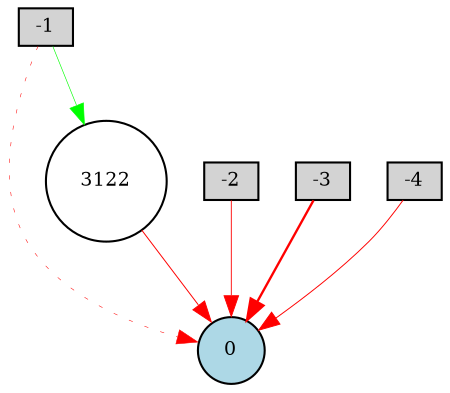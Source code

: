 digraph {
	node [fontsize=9 height=0.2 shape=circle width=0.2]
	-1 [fillcolor=lightgray shape=box style=filled]
	-2 [fillcolor=lightgray shape=box style=filled]
	-3 [fillcolor=lightgray shape=box style=filled]
	-4 [fillcolor=lightgray shape=box style=filled]
	0 [fillcolor=lightblue style=filled]
	3122 [fillcolor=white style=filled]
	3122 -> 0 [color=red penwidth=0.4719408455124652 style=solid]
	-2 -> 0 [color=red penwidth=0.42447589752580617 style=solid]
	-4 -> 0 [color=red penwidth=0.45977348655289774 style=solid]
	-1 -> 3122 [color=green penwidth=0.30000000000000004 style=solid]
	-3 -> 0 [color=red penwidth=1.1216717976744668 style=solid]
	-1 -> 0 [color=red penwidth=0.2516861482510293 style=dotted]
}
